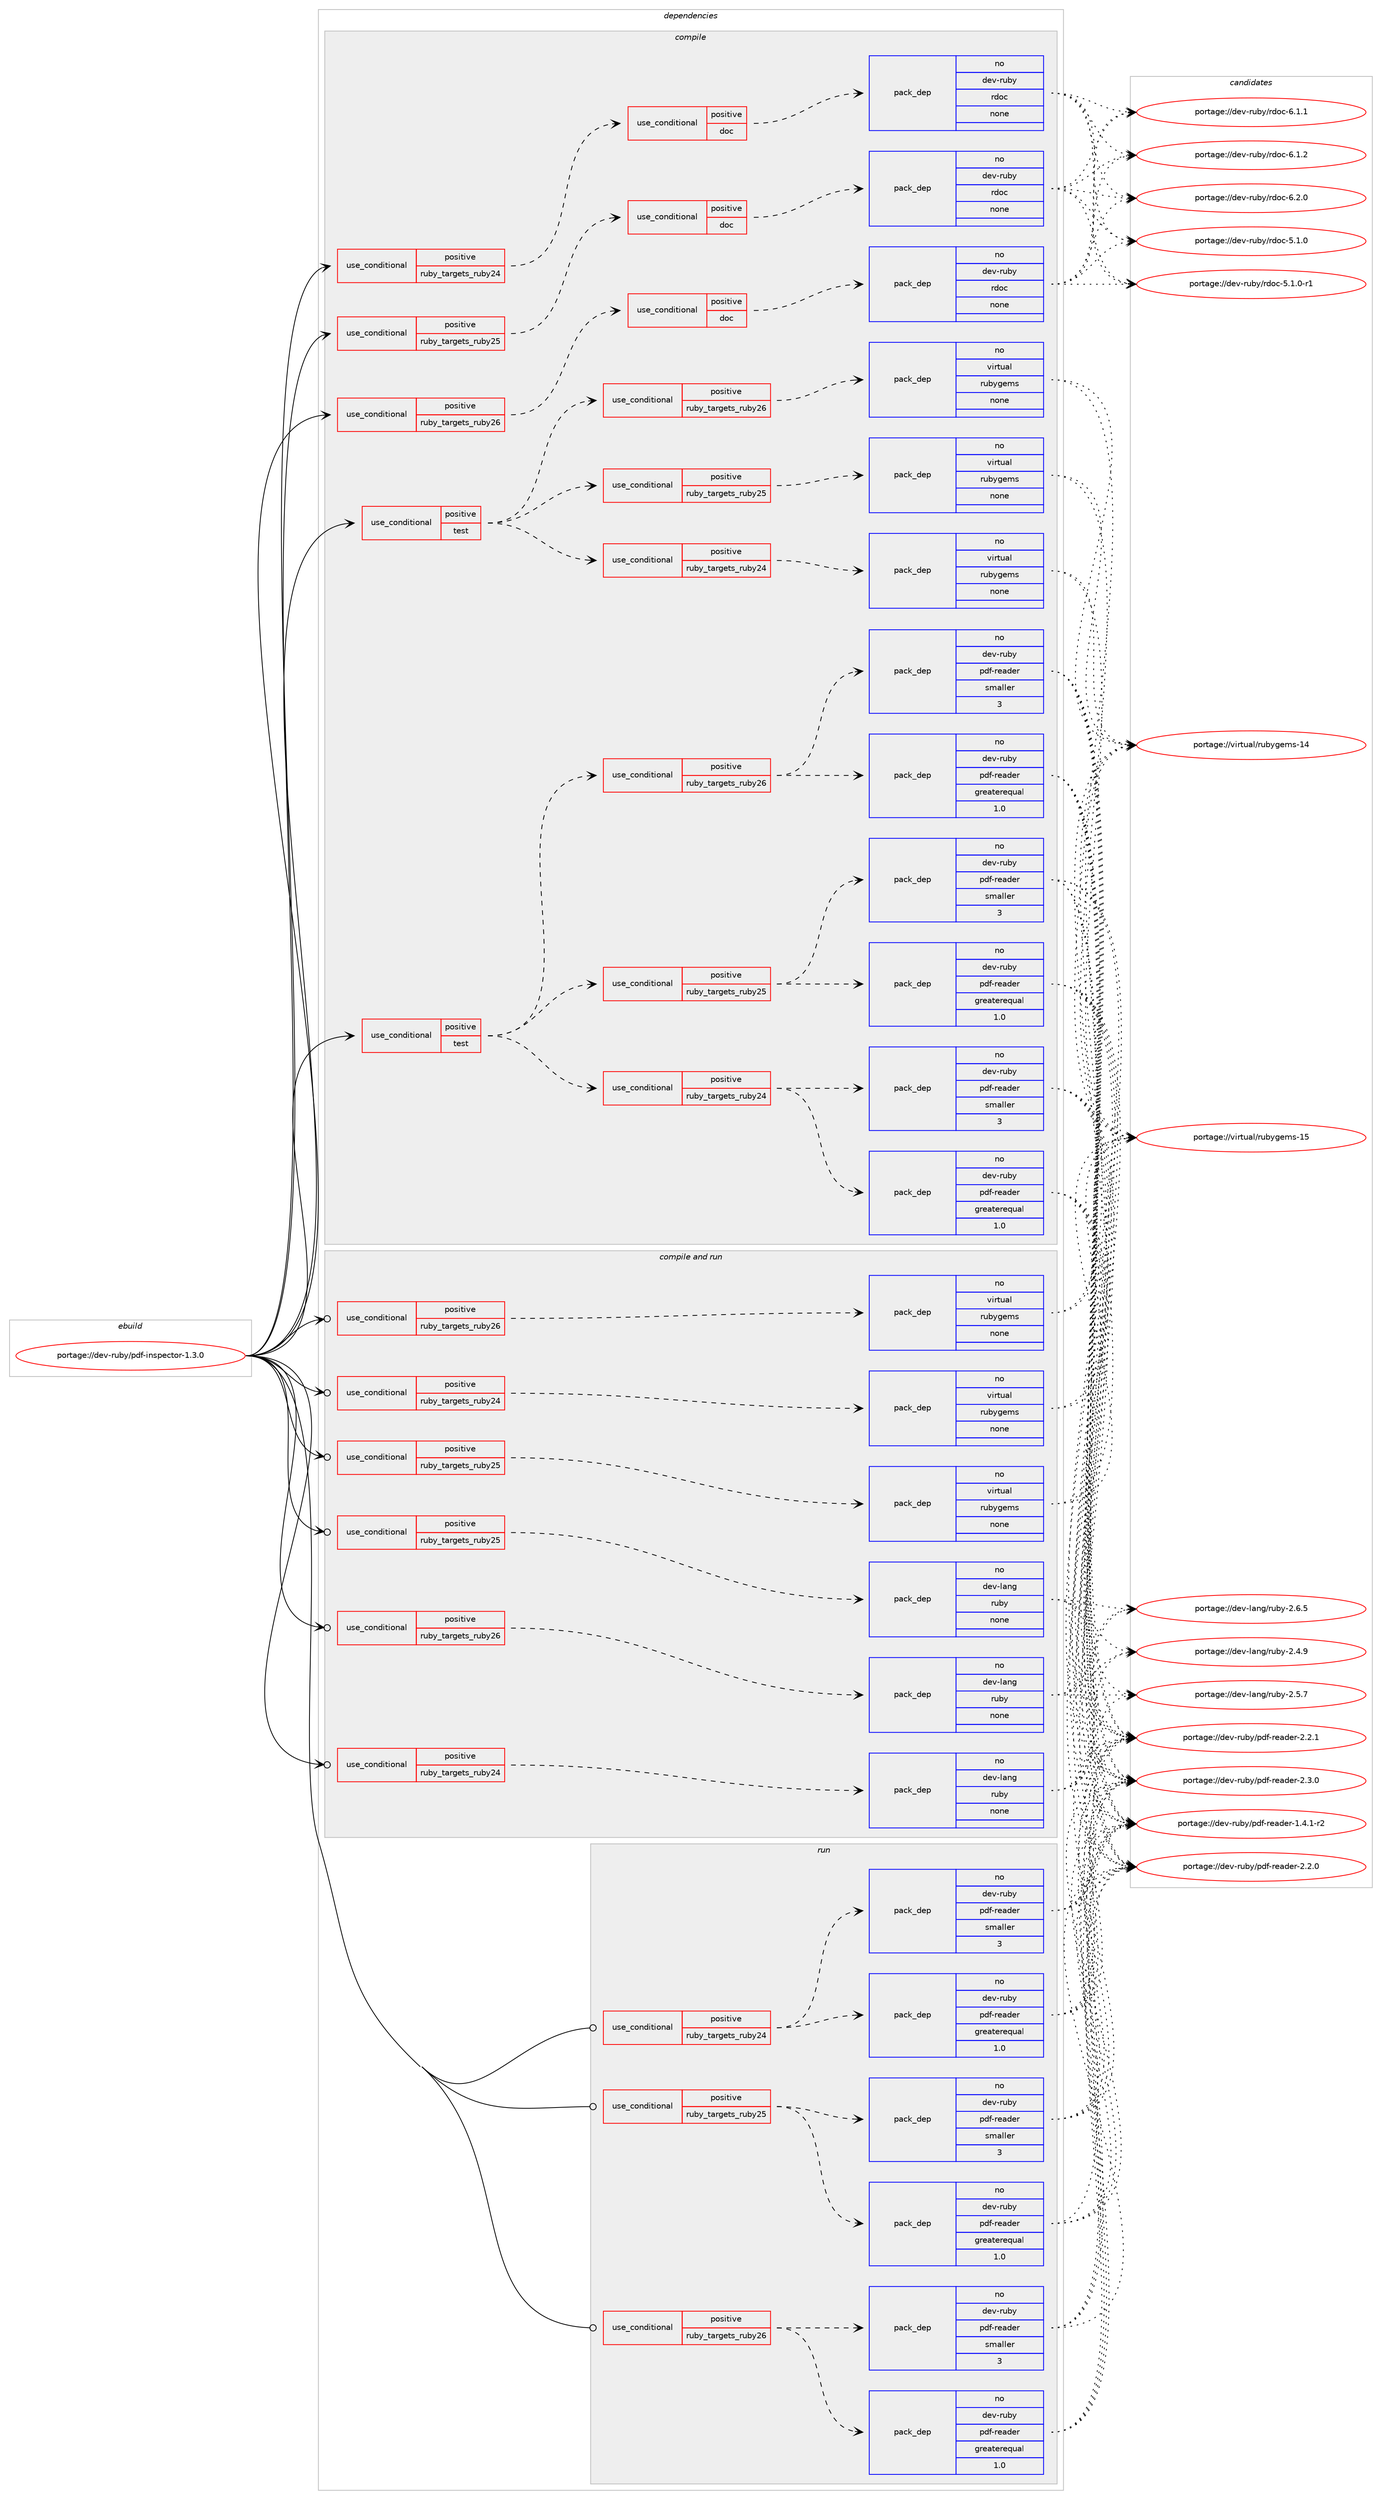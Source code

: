 digraph prolog {

# *************
# Graph options
# *************

newrank=true;
concentrate=true;
compound=true;
graph [rankdir=LR,fontname=Helvetica,fontsize=10,ranksep=1.5];#, ranksep=2.5, nodesep=0.2];
edge  [arrowhead=vee];
node  [fontname=Helvetica,fontsize=10];

# **********
# The ebuild
# **********

subgraph cluster_leftcol {
color=gray;
rank=same;
label=<<i>ebuild</i>>;
id [label="portage://dev-ruby/pdf-inspector-1.3.0", color=red, width=4, href="../dev-ruby/pdf-inspector-1.3.0.svg"];
}

# ****************
# The dependencies
# ****************

subgraph cluster_midcol {
color=gray;
label=<<i>dependencies</i>>;
subgraph cluster_compile {
fillcolor="#eeeeee";
style=filled;
label=<<i>compile</i>>;
subgraph cond58863 {
dependency233764 [label=<<TABLE BORDER="0" CELLBORDER="1" CELLSPACING="0" CELLPADDING="4"><TR><TD ROWSPAN="3" CELLPADDING="10">use_conditional</TD></TR><TR><TD>positive</TD></TR><TR><TD>ruby_targets_ruby24</TD></TR></TABLE>>, shape=none, color=red];
subgraph cond58864 {
dependency233765 [label=<<TABLE BORDER="0" CELLBORDER="1" CELLSPACING="0" CELLPADDING="4"><TR><TD ROWSPAN="3" CELLPADDING="10">use_conditional</TD></TR><TR><TD>positive</TD></TR><TR><TD>doc</TD></TR></TABLE>>, shape=none, color=red];
subgraph pack171356 {
dependency233766 [label=<<TABLE BORDER="0" CELLBORDER="1" CELLSPACING="0" CELLPADDING="4" WIDTH="220"><TR><TD ROWSPAN="6" CELLPADDING="30">pack_dep</TD></TR><TR><TD WIDTH="110">no</TD></TR><TR><TD>dev-ruby</TD></TR><TR><TD>rdoc</TD></TR><TR><TD>none</TD></TR><TR><TD></TD></TR></TABLE>>, shape=none, color=blue];
}
dependency233765:e -> dependency233766:w [weight=20,style="dashed",arrowhead="vee"];
}
dependency233764:e -> dependency233765:w [weight=20,style="dashed",arrowhead="vee"];
}
id:e -> dependency233764:w [weight=20,style="solid",arrowhead="vee"];
subgraph cond58865 {
dependency233767 [label=<<TABLE BORDER="0" CELLBORDER="1" CELLSPACING="0" CELLPADDING="4"><TR><TD ROWSPAN="3" CELLPADDING="10">use_conditional</TD></TR><TR><TD>positive</TD></TR><TR><TD>ruby_targets_ruby25</TD></TR></TABLE>>, shape=none, color=red];
subgraph cond58866 {
dependency233768 [label=<<TABLE BORDER="0" CELLBORDER="1" CELLSPACING="0" CELLPADDING="4"><TR><TD ROWSPAN="3" CELLPADDING="10">use_conditional</TD></TR><TR><TD>positive</TD></TR><TR><TD>doc</TD></TR></TABLE>>, shape=none, color=red];
subgraph pack171357 {
dependency233769 [label=<<TABLE BORDER="0" CELLBORDER="1" CELLSPACING="0" CELLPADDING="4" WIDTH="220"><TR><TD ROWSPAN="6" CELLPADDING="30">pack_dep</TD></TR><TR><TD WIDTH="110">no</TD></TR><TR><TD>dev-ruby</TD></TR><TR><TD>rdoc</TD></TR><TR><TD>none</TD></TR><TR><TD></TD></TR></TABLE>>, shape=none, color=blue];
}
dependency233768:e -> dependency233769:w [weight=20,style="dashed",arrowhead="vee"];
}
dependency233767:e -> dependency233768:w [weight=20,style="dashed",arrowhead="vee"];
}
id:e -> dependency233767:w [weight=20,style="solid",arrowhead="vee"];
subgraph cond58867 {
dependency233770 [label=<<TABLE BORDER="0" CELLBORDER="1" CELLSPACING="0" CELLPADDING="4"><TR><TD ROWSPAN="3" CELLPADDING="10">use_conditional</TD></TR><TR><TD>positive</TD></TR><TR><TD>ruby_targets_ruby26</TD></TR></TABLE>>, shape=none, color=red];
subgraph cond58868 {
dependency233771 [label=<<TABLE BORDER="0" CELLBORDER="1" CELLSPACING="0" CELLPADDING="4"><TR><TD ROWSPAN="3" CELLPADDING="10">use_conditional</TD></TR><TR><TD>positive</TD></TR><TR><TD>doc</TD></TR></TABLE>>, shape=none, color=red];
subgraph pack171358 {
dependency233772 [label=<<TABLE BORDER="0" CELLBORDER="1" CELLSPACING="0" CELLPADDING="4" WIDTH="220"><TR><TD ROWSPAN="6" CELLPADDING="30">pack_dep</TD></TR><TR><TD WIDTH="110">no</TD></TR><TR><TD>dev-ruby</TD></TR><TR><TD>rdoc</TD></TR><TR><TD>none</TD></TR><TR><TD></TD></TR></TABLE>>, shape=none, color=blue];
}
dependency233771:e -> dependency233772:w [weight=20,style="dashed",arrowhead="vee"];
}
dependency233770:e -> dependency233771:w [weight=20,style="dashed",arrowhead="vee"];
}
id:e -> dependency233770:w [weight=20,style="solid",arrowhead="vee"];
subgraph cond58869 {
dependency233773 [label=<<TABLE BORDER="0" CELLBORDER="1" CELLSPACING="0" CELLPADDING="4"><TR><TD ROWSPAN="3" CELLPADDING="10">use_conditional</TD></TR><TR><TD>positive</TD></TR><TR><TD>test</TD></TR></TABLE>>, shape=none, color=red];
subgraph cond58870 {
dependency233774 [label=<<TABLE BORDER="0" CELLBORDER="1" CELLSPACING="0" CELLPADDING="4"><TR><TD ROWSPAN="3" CELLPADDING="10">use_conditional</TD></TR><TR><TD>positive</TD></TR><TR><TD>ruby_targets_ruby24</TD></TR></TABLE>>, shape=none, color=red];
subgraph pack171359 {
dependency233775 [label=<<TABLE BORDER="0" CELLBORDER="1" CELLSPACING="0" CELLPADDING="4" WIDTH="220"><TR><TD ROWSPAN="6" CELLPADDING="30">pack_dep</TD></TR><TR><TD WIDTH="110">no</TD></TR><TR><TD>dev-ruby</TD></TR><TR><TD>pdf-reader</TD></TR><TR><TD>greaterequal</TD></TR><TR><TD>1.0</TD></TR></TABLE>>, shape=none, color=blue];
}
dependency233774:e -> dependency233775:w [weight=20,style="dashed",arrowhead="vee"];
subgraph pack171360 {
dependency233776 [label=<<TABLE BORDER="0" CELLBORDER="1" CELLSPACING="0" CELLPADDING="4" WIDTH="220"><TR><TD ROWSPAN="6" CELLPADDING="30">pack_dep</TD></TR><TR><TD WIDTH="110">no</TD></TR><TR><TD>dev-ruby</TD></TR><TR><TD>pdf-reader</TD></TR><TR><TD>smaller</TD></TR><TR><TD>3</TD></TR></TABLE>>, shape=none, color=blue];
}
dependency233774:e -> dependency233776:w [weight=20,style="dashed",arrowhead="vee"];
}
dependency233773:e -> dependency233774:w [weight=20,style="dashed",arrowhead="vee"];
subgraph cond58871 {
dependency233777 [label=<<TABLE BORDER="0" CELLBORDER="1" CELLSPACING="0" CELLPADDING="4"><TR><TD ROWSPAN="3" CELLPADDING="10">use_conditional</TD></TR><TR><TD>positive</TD></TR><TR><TD>ruby_targets_ruby25</TD></TR></TABLE>>, shape=none, color=red];
subgraph pack171361 {
dependency233778 [label=<<TABLE BORDER="0" CELLBORDER="1" CELLSPACING="0" CELLPADDING="4" WIDTH="220"><TR><TD ROWSPAN="6" CELLPADDING="30">pack_dep</TD></TR><TR><TD WIDTH="110">no</TD></TR><TR><TD>dev-ruby</TD></TR><TR><TD>pdf-reader</TD></TR><TR><TD>greaterequal</TD></TR><TR><TD>1.0</TD></TR></TABLE>>, shape=none, color=blue];
}
dependency233777:e -> dependency233778:w [weight=20,style="dashed",arrowhead="vee"];
subgraph pack171362 {
dependency233779 [label=<<TABLE BORDER="0" CELLBORDER="1" CELLSPACING="0" CELLPADDING="4" WIDTH="220"><TR><TD ROWSPAN="6" CELLPADDING="30">pack_dep</TD></TR><TR><TD WIDTH="110">no</TD></TR><TR><TD>dev-ruby</TD></TR><TR><TD>pdf-reader</TD></TR><TR><TD>smaller</TD></TR><TR><TD>3</TD></TR></TABLE>>, shape=none, color=blue];
}
dependency233777:e -> dependency233779:w [weight=20,style="dashed",arrowhead="vee"];
}
dependency233773:e -> dependency233777:w [weight=20,style="dashed",arrowhead="vee"];
subgraph cond58872 {
dependency233780 [label=<<TABLE BORDER="0" CELLBORDER="1" CELLSPACING="0" CELLPADDING="4"><TR><TD ROWSPAN="3" CELLPADDING="10">use_conditional</TD></TR><TR><TD>positive</TD></TR><TR><TD>ruby_targets_ruby26</TD></TR></TABLE>>, shape=none, color=red];
subgraph pack171363 {
dependency233781 [label=<<TABLE BORDER="0" CELLBORDER="1" CELLSPACING="0" CELLPADDING="4" WIDTH="220"><TR><TD ROWSPAN="6" CELLPADDING="30">pack_dep</TD></TR><TR><TD WIDTH="110">no</TD></TR><TR><TD>dev-ruby</TD></TR><TR><TD>pdf-reader</TD></TR><TR><TD>greaterequal</TD></TR><TR><TD>1.0</TD></TR></TABLE>>, shape=none, color=blue];
}
dependency233780:e -> dependency233781:w [weight=20,style="dashed",arrowhead="vee"];
subgraph pack171364 {
dependency233782 [label=<<TABLE BORDER="0" CELLBORDER="1" CELLSPACING="0" CELLPADDING="4" WIDTH="220"><TR><TD ROWSPAN="6" CELLPADDING="30">pack_dep</TD></TR><TR><TD WIDTH="110">no</TD></TR><TR><TD>dev-ruby</TD></TR><TR><TD>pdf-reader</TD></TR><TR><TD>smaller</TD></TR><TR><TD>3</TD></TR></TABLE>>, shape=none, color=blue];
}
dependency233780:e -> dependency233782:w [weight=20,style="dashed",arrowhead="vee"];
}
dependency233773:e -> dependency233780:w [weight=20,style="dashed",arrowhead="vee"];
}
id:e -> dependency233773:w [weight=20,style="solid",arrowhead="vee"];
subgraph cond58873 {
dependency233783 [label=<<TABLE BORDER="0" CELLBORDER="1" CELLSPACING="0" CELLPADDING="4"><TR><TD ROWSPAN="3" CELLPADDING="10">use_conditional</TD></TR><TR><TD>positive</TD></TR><TR><TD>test</TD></TR></TABLE>>, shape=none, color=red];
subgraph cond58874 {
dependency233784 [label=<<TABLE BORDER="0" CELLBORDER="1" CELLSPACING="0" CELLPADDING="4"><TR><TD ROWSPAN="3" CELLPADDING="10">use_conditional</TD></TR><TR><TD>positive</TD></TR><TR><TD>ruby_targets_ruby24</TD></TR></TABLE>>, shape=none, color=red];
subgraph pack171365 {
dependency233785 [label=<<TABLE BORDER="0" CELLBORDER="1" CELLSPACING="0" CELLPADDING="4" WIDTH="220"><TR><TD ROWSPAN="6" CELLPADDING="30">pack_dep</TD></TR><TR><TD WIDTH="110">no</TD></TR><TR><TD>virtual</TD></TR><TR><TD>rubygems</TD></TR><TR><TD>none</TD></TR><TR><TD></TD></TR></TABLE>>, shape=none, color=blue];
}
dependency233784:e -> dependency233785:w [weight=20,style="dashed",arrowhead="vee"];
}
dependency233783:e -> dependency233784:w [weight=20,style="dashed",arrowhead="vee"];
subgraph cond58875 {
dependency233786 [label=<<TABLE BORDER="0" CELLBORDER="1" CELLSPACING="0" CELLPADDING="4"><TR><TD ROWSPAN="3" CELLPADDING="10">use_conditional</TD></TR><TR><TD>positive</TD></TR><TR><TD>ruby_targets_ruby25</TD></TR></TABLE>>, shape=none, color=red];
subgraph pack171366 {
dependency233787 [label=<<TABLE BORDER="0" CELLBORDER="1" CELLSPACING="0" CELLPADDING="4" WIDTH="220"><TR><TD ROWSPAN="6" CELLPADDING="30">pack_dep</TD></TR><TR><TD WIDTH="110">no</TD></TR><TR><TD>virtual</TD></TR><TR><TD>rubygems</TD></TR><TR><TD>none</TD></TR><TR><TD></TD></TR></TABLE>>, shape=none, color=blue];
}
dependency233786:e -> dependency233787:w [weight=20,style="dashed",arrowhead="vee"];
}
dependency233783:e -> dependency233786:w [weight=20,style="dashed",arrowhead="vee"];
subgraph cond58876 {
dependency233788 [label=<<TABLE BORDER="0" CELLBORDER="1" CELLSPACING="0" CELLPADDING="4"><TR><TD ROWSPAN="3" CELLPADDING="10">use_conditional</TD></TR><TR><TD>positive</TD></TR><TR><TD>ruby_targets_ruby26</TD></TR></TABLE>>, shape=none, color=red];
subgraph pack171367 {
dependency233789 [label=<<TABLE BORDER="0" CELLBORDER="1" CELLSPACING="0" CELLPADDING="4" WIDTH="220"><TR><TD ROWSPAN="6" CELLPADDING="30">pack_dep</TD></TR><TR><TD WIDTH="110">no</TD></TR><TR><TD>virtual</TD></TR><TR><TD>rubygems</TD></TR><TR><TD>none</TD></TR><TR><TD></TD></TR></TABLE>>, shape=none, color=blue];
}
dependency233788:e -> dependency233789:w [weight=20,style="dashed",arrowhead="vee"];
}
dependency233783:e -> dependency233788:w [weight=20,style="dashed",arrowhead="vee"];
}
id:e -> dependency233783:w [weight=20,style="solid",arrowhead="vee"];
}
subgraph cluster_compileandrun {
fillcolor="#eeeeee";
style=filled;
label=<<i>compile and run</i>>;
subgraph cond58877 {
dependency233790 [label=<<TABLE BORDER="0" CELLBORDER="1" CELLSPACING="0" CELLPADDING="4"><TR><TD ROWSPAN="3" CELLPADDING="10">use_conditional</TD></TR><TR><TD>positive</TD></TR><TR><TD>ruby_targets_ruby24</TD></TR></TABLE>>, shape=none, color=red];
subgraph pack171368 {
dependency233791 [label=<<TABLE BORDER="0" CELLBORDER="1" CELLSPACING="0" CELLPADDING="4" WIDTH="220"><TR><TD ROWSPAN="6" CELLPADDING="30">pack_dep</TD></TR><TR><TD WIDTH="110">no</TD></TR><TR><TD>dev-lang</TD></TR><TR><TD>ruby</TD></TR><TR><TD>none</TD></TR><TR><TD></TD></TR></TABLE>>, shape=none, color=blue];
}
dependency233790:e -> dependency233791:w [weight=20,style="dashed",arrowhead="vee"];
}
id:e -> dependency233790:w [weight=20,style="solid",arrowhead="odotvee"];
subgraph cond58878 {
dependency233792 [label=<<TABLE BORDER="0" CELLBORDER="1" CELLSPACING="0" CELLPADDING="4"><TR><TD ROWSPAN="3" CELLPADDING="10">use_conditional</TD></TR><TR><TD>positive</TD></TR><TR><TD>ruby_targets_ruby24</TD></TR></TABLE>>, shape=none, color=red];
subgraph pack171369 {
dependency233793 [label=<<TABLE BORDER="0" CELLBORDER="1" CELLSPACING="0" CELLPADDING="4" WIDTH="220"><TR><TD ROWSPAN="6" CELLPADDING="30">pack_dep</TD></TR><TR><TD WIDTH="110">no</TD></TR><TR><TD>virtual</TD></TR><TR><TD>rubygems</TD></TR><TR><TD>none</TD></TR><TR><TD></TD></TR></TABLE>>, shape=none, color=blue];
}
dependency233792:e -> dependency233793:w [weight=20,style="dashed",arrowhead="vee"];
}
id:e -> dependency233792:w [weight=20,style="solid",arrowhead="odotvee"];
subgraph cond58879 {
dependency233794 [label=<<TABLE BORDER="0" CELLBORDER="1" CELLSPACING="0" CELLPADDING="4"><TR><TD ROWSPAN="3" CELLPADDING="10">use_conditional</TD></TR><TR><TD>positive</TD></TR><TR><TD>ruby_targets_ruby25</TD></TR></TABLE>>, shape=none, color=red];
subgraph pack171370 {
dependency233795 [label=<<TABLE BORDER="0" CELLBORDER="1" CELLSPACING="0" CELLPADDING="4" WIDTH="220"><TR><TD ROWSPAN="6" CELLPADDING="30">pack_dep</TD></TR><TR><TD WIDTH="110">no</TD></TR><TR><TD>dev-lang</TD></TR><TR><TD>ruby</TD></TR><TR><TD>none</TD></TR><TR><TD></TD></TR></TABLE>>, shape=none, color=blue];
}
dependency233794:e -> dependency233795:w [weight=20,style="dashed",arrowhead="vee"];
}
id:e -> dependency233794:w [weight=20,style="solid",arrowhead="odotvee"];
subgraph cond58880 {
dependency233796 [label=<<TABLE BORDER="0" CELLBORDER="1" CELLSPACING="0" CELLPADDING="4"><TR><TD ROWSPAN="3" CELLPADDING="10">use_conditional</TD></TR><TR><TD>positive</TD></TR><TR><TD>ruby_targets_ruby25</TD></TR></TABLE>>, shape=none, color=red];
subgraph pack171371 {
dependency233797 [label=<<TABLE BORDER="0" CELLBORDER="1" CELLSPACING="0" CELLPADDING="4" WIDTH="220"><TR><TD ROWSPAN="6" CELLPADDING="30">pack_dep</TD></TR><TR><TD WIDTH="110">no</TD></TR><TR><TD>virtual</TD></TR><TR><TD>rubygems</TD></TR><TR><TD>none</TD></TR><TR><TD></TD></TR></TABLE>>, shape=none, color=blue];
}
dependency233796:e -> dependency233797:w [weight=20,style="dashed",arrowhead="vee"];
}
id:e -> dependency233796:w [weight=20,style="solid",arrowhead="odotvee"];
subgraph cond58881 {
dependency233798 [label=<<TABLE BORDER="0" CELLBORDER="1" CELLSPACING="0" CELLPADDING="4"><TR><TD ROWSPAN="3" CELLPADDING="10">use_conditional</TD></TR><TR><TD>positive</TD></TR><TR><TD>ruby_targets_ruby26</TD></TR></TABLE>>, shape=none, color=red];
subgraph pack171372 {
dependency233799 [label=<<TABLE BORDER="0" CELLBORDER="1" CELLSPACING="0" CELLPADDING="4" WIDTH="220"><TR><TD ROWSPAN="6" CELLPADDING="30">pack_dep</TD></TR><TR><TD WIDTH="110">no</TD></TR><TR><TD>dev-lang</TD></TR><TR><TD>ruby</TD></TR><TR><TD>none</TD></TR><TR><TD></TD></TR></TABLE>>, shape=none, color=blue];
}
dependency233798:e -> dependency233799:w [weight=20,style="dashed",arrowhead="vee"];
}
id:e -> dependency233798:w [weight=20,style="solid",arrowhead="odotvee"];
subgraph cond58882 {
dependency233800 [label=<<TABLE BORDER="0" CELLBORDER="1" CELLSPACING="0" CELLPADDING="4"><TR><TD ROWSPAN="3" CELLPADDING="10">use_conditional</TD></TR><TR><TD>positive</TD></TR><TR><TD>ruby_targets_ruby26</TD></TR></TABLE>>, shape=none, color=red];
subgraph pack171373 {
dependency233801 [label=<<TABLE BORDER="0" CELLBORDER="1" CELLSPACING="0" CELLPADDING="4" WIDTH="220"><TR><TD ROWSPAN="6" CELLPADDING="30">pack_dep</TD></TR><TR><TD WIDTH="110">no</TD></TR><TR><TD>virtual</TD></TR><TR><TD>rubygems</TD></TR><TR><TD>none</TD></TR><TR><TD></TD></TR></TABLE>>, shape=none, color=blue];
}
dependency233800:e -> dependency233801:w [weight=20,style="dashed",arrowhead="vee"];
}
id:e -> dependency233800:w [weight=20,style="solid",arrowhead="odotvee"];
}
subgraph cluster_run {
fillcolor="#eeeeee";
style=filled;
label=<<i>run</i>>;
subgraph cond58883 {
dependency233802 [label=<<TABLE BORDER="0" CELLBORDER="1" CELLSPACING="0" CELLPADDING="4"><TR><TD ROWSPAN="3" CELLPADDING="10">use_conditional</TD></TR><TR><TD>positive</TD></TR><TR><TD>ruby_targets_ruby24</TD></TR></TABLE>>, shape=none, color=red];
subgraph pack171374 {
dependency233803 [label=<<TABLE BORDER="0" CELLBORDER="1" CELLSPACING="0" CELLPADDING="4" WIDTH="220"><TR><TD ROWSPAN="6" CELLPADDING="30">pack_dep</TD></TR><TR><TD WIDTH="110">no</TD></TR><TR><TD>dev-ruby</TD></TR><TR><TD>pdf-reader</TD></TR><TR><TD>greaterequal</TD></TR><TR><TD>1.0</TD></TR></TABLE>>, shape=none, color=blue];
}
dependency233802:e -> dependency233803:w [weight=20,style="dashed",arrowhead="vee"];
subgraph pack171375 {
dependency233804 [label=<<TABLE BORDER="0" CELLBORDER="1" CELLSPACING="0" CELLPADDING="4" WIDTH="220"><TR><TD ROWSPAN="6" CELLPADDING="30">pack_dep</TD></TR><TR><TD WIDTH="110">no</TD></TR><TR><TD>dev-ruby</TD></TR><TR><TD>pdf-reader</TD></TR><TR><TD>smaller</TD></TR><TR><TD>3</TD></TR></TABLE>>, shape=none, color=blue];
}
dependency233802:e -> dependency233804:w [weight=20,style="dashed",arrowhead="vee"];
}
id:e -> dependency233802:w [weight=20,style="solid",arrowhead="odot"];
subgraph cond58884 {
dependency233805 [label=<<TABLE BORDER="0" CELLBORDER="1" CELLSPACING="0" CELLPADDING="4"><TR><TD ROWSPAN="3" CELLPADDING="10">use_conditional</TD></TR><TR><TD>positive</TD></TR><TR><TD>ruby_targets_ruby25</TD></TR></TABLE>>, shape=none, color=red];
subgraph pack171376 {
dependency233806 [label=<<TABLE BORDER="0" CELLBORDER="1" CELLSPACING="0" CELLPADDING="4" WIDTH="220"><TR><TD ROWSPAN="6" CELLPADDING="30">pack_dep</TD></TR><TR><TD WIDTH="110">no</TD></TR><TR><TD>dev-ruby</TD></TR><TR><TD>pdf-reader</TD></TR><TR><TD>greaterequal</TD></TR><TR><TD>1.0</TD></TR></TABLE>>, shape=none, color=blue];
}
dependency233805:e -> dependency233806:w [weight=20,style="dashed",arrowhead="vee"];
subgraph pack171377 {
dependency233807 [label=<<TABLE BORDER="0" CELLBORDER="1" CELLSPACING="0" CELLPADDING="4" WIDTH="220"><TR><TD ROWSPAN="6" CELLPADDING="30">pack_dep</TD></TR><TR><TD WIDTH="110">no</TD></TR><TR><TD>dev-ruby</TD></TR><TR><TD>pdf-reader</TD></TR><TR><TD>smaller</TD></TR><TR><TD>3</TD></TR></TABLE>>, shape=none, color=blue];
}
dependency233805:e -> dependency233807:w [weight=20,style="dashed",arrowhead="vee"];
}
id:e -> dependency233805:w [weight=20,style="solid",arrowhead="odot"];
subgraph cond58885 {
dependency233808 [label=<<TABLE BORDER="0" CELLBORDER="1" CELLSPACING="0" CELLPADDING="4"><TR><TD ROWSPAN="3" CELLPADDING="10">use_conditional</TD></TR><TR><TD>positive</TD></TR><TR><TD>ruby_targets_ruby26</TD></TR></TABLE>>, shape=none, color=red];
subgraph pack171378 {
dependency233809 [label=<<TABLE BORDER="0" CELLBORDER="1" CELLSPACING="0" CELLPADDING="4" WIDTH="220"><TR><TD ROWSPAN="6" CELLPADDING="30">pack_dep</TD></TR><TR><TD WIDTH="110">no</TD></TR><TR><TD>dev-ruby</TD></TR><TR><TD>pdf-reader</TD></TR><TR><TD>greaterequal</TD></TR><TR><TD>1.0</TD></TR></TABLE>>, shape=none, color=blue];
}
dependency233808:e -> dependency233809:w [weight=20,style="dashed",arrowhead="vee"];
subgraph pack171379 {
dependency233810 [label=<<TABLE BORDER="0" CELLBORDER="1" CELLSPACING="0" CELLPADDING="4" WIDTH="220"><TR><TD ROWSPAN="6" CELLPADDING="30">pack_dep</TD></TR><TR><TD WIDTH="110">no</TD></TR><TR><TD>dev-ruby</TD></TR><TR><TD>pdf-reader</TD></TR><TR><TD>smaller</TD></TR><TR><TD>3</TD></TR></TABLE>>, shape=none, color=blue];
}
dependency233808:e -> dependency233810:w [weight=20,style="dashed",arrowhead="vee"];
}
id:e -> dependency233808:w [weight=20,style="solid",arrowhead="odot"];
}
}

# **************
# The candidates
# **************

subgraph cluster_choices {
rank=same;
color=gray;
label=<<i>candidates</i>>;

subgraph choice171356 {
color=black;
nodesep=1;
choiceportage10010111845114117981214711410011199455346494648 [label="portage://dev-ruby/rdoc-5.1.0", color=red, width=4,href="../dev-ruby/rdoc-5.1.0.svg"];
choiceportage100101118451141179812147114100111994553464946484511449 [label="portage://dev-ruby/rdoc-5.1.0-r1", color=red, width=4,href="../dev-ruby/rdoc-5.1.0-r1.svg"];
choiceportage10010111845114117981214711410011199455446494649 [label="portage://dev-ruby/rdoc-6.1.1", color=red, width=4,href="../dev-ruby/rdoc-6.1.1.svg"];
choiceportage10010111845114117981214711410011199455446494650 [label="portage://dev-ruby/rdoc-6.1.2", color=red, width=4,href="../dev-ruby/rdoc-6.1.2.svg"];
choiceportage10010111845114117981214711410011199455446504648 [label="portage://dev-ruby/rdoc-6.2.0", color=red, width=4,href="../dev-ruby/rdoc-6.2.0.svg"];
dependency233766:e -> choiceportage10010111845114117981214711410011199455346494648:w [style=dotted,weight="100"];
dependency233766:e -> choiceportage100101118451141179812147114100111994553464946484511449:w [style=dotted,weight="100"];
dependency233766:e -> choiceportage10010111845114117981214711410011199455446494649:w [style=dotted,weight="100"];
dependency233766:e -> choiceportage10010111845114117981214711410011199455446494650:w [style=dotted,weight="100"];
dependency233766:e -> choiceportage10010111845114117981214711410011199455446504648:w [style=dotted,weight="100"];
}
subgraph choice171357 {
color=black;
nodesep=1;
choiceportage10010111845114117981214711410011199455346494648 [label="portage://dev-ruby/rdoc-5.1.0", color=red, width=4,href="../dev-ruby/rdoc-5.1.0.svg"];
choiceportage100101118451141179812147114100111994553464946484511449 [label="portage://dev-ruby/rdoc-5.1.0-r1", color=red, width=4,href="../dev-ruby/rdoc-5.1.0-r1.svg"];
choiceportage10010111845114117981214711410011199455446494649 [label="portage://dev-ruby/rdoc-6.1.1", color=red, width=4,href="../dev-ruby/rdoc-6.1.1.svg"];
choiceportage10010111845114117981214711410011199455446494650 [label="portage://dev-ruby/rdoc-6.1.2", color=red, width=4,href="../dev-ruby/rdoc-6.1.2.svg"];
choiceportage10010111845114117981214711410011199455446504648 [label="portage://dev-ruby/rdoc-6.2.0", color=red, width=4,href="../dev-ruby/rdoc-6.2.0.svg"];
dependency233769:e -> choiceportage10010111845114117981214711410011199455346494648:w [style=dotted,weight="100"];
dependency233769:e -> choiceportage100101118451141179812147114100111994553464946484511449:w [style=dotted,weight="100"];
dependency233769:e -> choiceportage10010111845114117981214711410011199455446494649:w [style=dotted,weight="100"];
dependency233769:e -> choiceportage10010111845114117981214711410011199455446494650:w [style=dotted,weight="100"];
dependency233769:e -> choiceportage10010111845114117981214711410011199455446504648:w [style=dotted,weight="100"];
}
subgraph choice171358 {
color=black;
nodesep=1;
choiceportage10010111845114117981214711410011199455346494648 [label="portage://dev-ruby/rdoc-5.1.0", color=red, width=4,href="../dev-ruby/rdoc-5.1.0.svg"];
choiceportage100101118451141179812147114100111994553464946484511449 [label="portage://dev-ruby/rdoc-5.1.0-r1", color=red, width=4,href="../dev-ruby/rdoc-5.1.0-r1.svg"];
choiceportage10010111845114117981214711410011199455446494649 [label="portage://dev-ruby/rdoc-6.1.1", color=red, width=4,href="../dev-ruby/rdoc-6.1.1.svg"];
choiceportage10010111845114117981214711410011199455446494650 [label="portage://dev-ruby/rdoc-6.1.2", color=red, width=4,href="../dev-ruby/rdoc-6.1.2.svg"];
choiceportage10010111845114117981214711410011199455446504648 [label="portage://dev-ruby/rdoc-6.2.0", color=red, width=4,href="../dev-ruby/rdoc-6.2.0.svg"];
dependency233772:e -> choiceportage10010111845114117981214711410011199455346494648:w [style=dotted,weight="100"];
dependency233772:e -> choiceportage100101118451141179812147114100111994553464946484511449:w [style=dotted,weight="100"];
dependency233772:e -> choiceportage10010111845114117981214711410011199455446494649:w [style=dotted,weight="100"];
dependency233772:e -> choiceportage10010111845114117981214711410011199455446494650:w [style=dotted,weight="100"];
dependency233772:e -> choiceportage10010111845114117981214711410011199455446504648:w [style=dotted,weight="100"];
}
subgraph choice171359 {
color=black;
nodesep=1;
choiceportage10010111845114117981214711210010245114101971001011144549465246494511450 [label="portage://dev-ruby/pdf-reader-1.4.1-r2", color=red, width=4,href="../dev-ruby/pdf-reader-1.4.1-r2.svg"];
choiceportage1001011184511411798121471121001024511410197100101114455046504648 [label="portage://dev-ruby/pdf-reader-2.2.0", color=red, width=4,href="../dev-ruby/pdf-reader-2.2.0.svg"];
choiceportage1001011184511411798121471121001024511410197100101114455046504649 [label="portage://dev-ruby/pdf-reader-2.2.1", color=red, width=4,href="../dev-ruby/pdf-reader-2.2.1.svg"];
choiceportage1001011184511411798121471121001024511410197100101114455046514648 [label="portage://dev-ruby/pdf-reader-2.3.0", color=red, width=4,href="../dev-ruby/pdf-reader-2.3.0.svg"];
dependency233775:e -> choiceportage10010111845114117981214711210010245114101971001011144549465246494511450:w [style=dotted,weight="100"];
dependency233775:e -> choiceportage1001011184511411798121471121001024511410197100101114455046504648:w [style=dotted,weight="100"];
dependency233775:e -> choiceportage1001011184511411798121471121001024511410197100101114455046504649:w [style=dotted,weight="100"];
dependency233775:e -> choiceportage1001011184511411798121471121001024511410197100101114455046514648:w [style=dotted,weight="100"];
}
subgraph choice171360 {
color=black;
nodesep=1;
choiceportage10010111845114117981214711210010245114101971001011144549465246494511450 [label="portage://dev-ruby/pdf-reader-1.4.1-r2", color=red, width=4,href="../dev-ruby/pdf-reader-1.4.1-r2.svg"];
choiceportage1001011184511411798121471121001024511410197100101114455046504648 [label="portage://dev-ruby/pdf-reader-2.2.0", color=red, width=4,href="../dev-ruby/pdf-reader-2.2.0.svg"];
choiceportage1001011184511411798121471121001024511410197100101114455046504649 [label="portage://dev-ruby/pdf-reader-2.2.1", color=red, width=4,href="../dev-ruby/pdf-reader-2.2.1.svg"];
choiceportage1001011184511411798121471121001024511410197100101114455046514648 [label="portage://dev-ruby/pdf-reader-2.3.0", color=red, width=4,href="../dev-ruby/pdf-reader-2.3.0.svg"];
dependency233776:e -> choiceportage10010111845114117981214711210010245114101971001011144549465246494511450:w [style=dotted,weight="100"];
dependency233776:e -> choiceportage1001011184511411798121471121001024511410197100101114455046504648:w [style=dotted,weight="100"];
dependency233776:e -> choiceportage1001011184511411798121471121001024511410197100101114455046504649:w [style=dotted,weight="100"];
dependency233776:e -> choiceportage1001011184511411798121471121001024511410197100101114455046514648:w [style=dotted,weight="100"];
}
subgraph choice171361 {
color=black;
nodesep=1;
choiceportage10010111845114117981214711210010245114101971001011144549465246494511450 [label="portage://dev-ruby/pdf-reader-1.4.1-r2", color=red, width=4,href="../dev-ruby/pdf-reader-1.4.1-r2.svg"];
choiceportage1001011184511411798121471121001024511410197100101114455046504648 [label="portage://dev-ruby/pdf-reader-2.2.0", color=red, width=4,href="../dev-ruby/pdf-reader-2.2.0.svg"];
choiceportage1001011184511411798121471121001024511410197100101114455046504649 [label="portage://dev-ruby/pdf-reader-2.2.1", color=red, width=4,href="../dev-ruby/pdf-reader-2.2.1.svg"];
choiceportage1001011184511411798121471121001024511410197100101114455046514648 [label="portage://dev-ruby/pdf-reader-2.3.0", color=red, width=4,href="../dev-ruby/pdf-reader-2.3.0.svg"];
dependency233778:e -> choiceportage10010111845114117981214711210010245114101971001011144549465246494511450:w [style=dotted,weight="100"];
dependency233778:e -> choiceportage1001011184511411798121471121001024511410197100101114455046504648:w [style=dotted,weight="100"];
dependency233778:e -> choiceportage1001011184511411798121471121001024511410197100101114455046504649:w [style=dotted,weight="100"];
dependency233778:e -> choiceportage1001011184511411798121471121001024511410197100101114455046514648:w [style=dotted,weight="100"];
}
subgraph choice171362 {
color=black;
nodesep=1;
choiceportage10010111845114117981214711210010245114101971001011144549465246494511450 [label="portage://dev-ruby/pdf-reader-1.4.1-r2", color=red, width=4,href="../dev-ruby/pdf-reader-1.4.1-r2.svg"];
choiceportage1001011184511411798121471121001024511410197100101114455046504648 [label="portage://dev-ruby/pdf-reader-2.2.0", color=red, width=4,href="../dev-ruby/pdf-reader-2.2.0.svg"];
choiceportage1001011184511411798121471121001024511410197100101114455046504649 [label="portage://dev-ruby/pdf-reader-2.2.1", color=red, width=4,href="../dev-ruby/pdf-reader-2.2.1.svg"];
choiceportage1001011184511411798121471121001024511410197100101114455046514648 [label="portage://dev-ruby/pdf-reader-2.3.0", color=red, width=4,href="../dev-ruby/pdf-reader-2.3.0.svg"];
dependency233779:e -> choiceportage10010111845114117981214711210010245114101971001011144549465246494511450:w [style=dotted,weight="100"];
dependency233779:e -> choiceportage1001011184511411798121471121001024511410197100101114455046504648:w [style=dotted,weight="100"];
dependency233779:e -> choiceportage1001011184511411798121471121001024511410197100101114455046504649:w [style=dotted,weight="100"];
dependency233779:e -> choiceportage1001011184511411798121471121001024511410197100101114455046514648:w [style=dotted,weight="100"];
}
subgraph choice171363 {
color=black;
nodesep=1;
choiceportage10010111845114117981214711210010245114101971001011144549465246494511450 [label="portage://dev-ruby/pdf-reader-1.4.1-r2", color=red, width=4,href="../dev-ruby/pdf-reader-1.4.1-r2.svg"];
choiceportage1001011184511411798121471121001024511410197100101114455046504648 [label="portage://dev-ruby/pdf-reader-2.2.0", color=red, width=4,href="../dev-ruby/pdf-reader-2.2.0.svg"];
choiceportage1001011184511411798121471121001024511410197100101114455046504649 [label="portage://dev-ruby/pdf-reader-2.2.1", color=red, width=4,href="../dev-ruby/pdf-reader-2.2.1.svg"];
choiceportage1001011184511411798121471121001024511410197100101114455046514648 [label="portage://dev-ruby/pdf-reader-2.3.0", color=red, width=4,href="../dev-ruby/pdf-reader-2.3.0.svg"];
dependency233781:e -> choiceportage10010111845114117981214711210010245114101971001011144549465246494511450:w [style=dotted,weight="100"];
dependency233781:e -> choiceportage1001011184511411798121471121001024511410197100101114455046504648:w [style=dotted,weight="100"];
dependency233781:e -> choiceportage1001011184511411798121471121001024511410197100101114455046504649:w [style=dotted,weight="100"];
dependency233781:e -> choiceportage1001011184511411798121471121001024511410197100101114455046514648:w [style=dotted,weight="100"];
}
subgraph choice171364 {
color=black;
nodesep=1;
choiceportage10010111845114117981214711210010245114101971001011144549465246494511450 [label="portage://dev-ruby/pdf-reader-1.4.1-r2", color=red, width=4,href="../dev-ruby/pdf-reader-1.4.1-r2.svg"];
choiceportage1001011184511411798121471121001024511410197100101114455046504648 [label="portage://dev-ruby/pdf-reader-2.2.0", color=red, width=4,href="../dev-ruby/pdf-reader-2.2.0.svg"];
choiceportage1001011184511411798121471121001024511410197100101114455046504649 [label="portage://dev-ruby/pdf-reader-2.2.1", color=red, width=4,href="../dev-ruby/pdf-reader-2.2.1.svg"];
choiceportage1001011184511411798121471121001024511410197100101114455046514648 [label="portage://dev-ruby/pdf-reader-2.3.0", color=red, width=4,href="../dev-ruby/pdf-reader-2.3.0.svg"];
dependency233782:e -> choiceportage10010111845114117981214711210010245114101971001011144549465246494511450:w [style=dotted,weight="100"];
dependency233782:e -> choiceportage1001011184511411798121471121001024511410197100101114455046504648:w [style=dotted,weight="100"];
dependency233782:e -> choiceportage1001011184511411798121471121001024511410197100101114455046504649:w [style=dotted,weight="100"];
dependency233782:e -> choiceportage1001011184511411798121471121001024511410197100101114455046514648:w [style=dotted,weight="100"];
}
subgraph choice171365 {
color=black;
nodesep=1;
choiceportage118105114116117971084711411798121103101109115454952 [label="portage://virtual/rubygems-14", color=red, width=4,href="../virtual/rubygems-14.svg"];
choiceportage118105114116117971084711411798121103101109115454953 [label="portage://virtual/rubygems-15", color=red, width=4,href="../virtual/rubygems-15.svg"];
dependency233785:e -> choiceportage118105114116117971084711411798121103101109115454952:w [style=dotted,weight="100"];
dependency233785:e -> choiceportage118105114116117971084711411798121103101109115454953:w [style=dotted,weight="100"];
}
subgraph choice171366 {
color=black;
nodesep=1;
choiceportage118105114116117971084711411798121103101109115454952 [label="portage://virtual/rubygems-14", color=red, width=4,href="../virtual/rubygems-14.svg"];
choiceportage118105114116117971084711411798121103101109115454953 [label="portage://virtual/rubygems-15", color=red, width=4,href="../virtual/rubygems-15.svg"];
dependency233787:e -> choiceportage118105114116117971084711411798121103101109115454952:w [style=dotted,weight="100"];
dependency233787:e -> choiceportage118105114116117971084711411798121103101109115454953:w [style=dotted,weight="100"];
}
subgraph choice171367 {
color=black;
nodesep=1;
choiceportage118105114116117971084711411798121103101109115454952 [label="portage://virtual/rubygems-14", color=red, width=4,href="../virtual/rubygems-14.svg"];
choiceportage118105114116117971084711411798121103101109115454953 [label="portage://virtual/rubygems-15", color=red, width=4,href="../virtual/rubygems-15.svg"];
dependency233789:e -> choiceportage118105114116117971084711411798121103101109115454952:w [style=dotted,weight="100"];
dependency233789:e -> choiceportage118105114116117971084711411798121103101109115454953:w [style=dotted,weight="100"];
}
subgraph choice171368 {
color=black;
nodesep=1;
choiceportage10010111845108971101034711411798121455046524657 [label="portage://dev-lang/ruby-2.4.9", color=red, width=4,href="../dev-lang/ruby-2.4.9.svg"];
choiceportage10010111845108971101034711411798121455046534655 [label="portage://dev-lang/ruby-2.5.7", color=red, width=4,href="../dev-lang/ruby-2.5.7.svg"];
choiceportage10010111845108971101034711411798121455046544653 [label="portage://dev-lang/ruby-2.6.5", color=red, width=4,href="../dev-lang/ruby-2.6.5.svg"];
dependency233791:e -> choiceportage10010111845108971101034711411798121455046524657:w [style=dotted,weight="100"];
dependency233791:e -> choiceportage10010111845108971101034711411798121455046534655:w [style=dotted,weight="100"];
dependency233791:e -> choiceportage10010111845108971101034711411798121455046544653:w [style=dotted,weight="100"];
}
subgraph choice171369 {
color=black;
nodesep=1;
choiceportage118105114116117971084711411798121103101109115454952 [label="portage://virtual/rubygems-14", color=red, width=4,href="../virtual/rubygems-14.svg"];
choiceportage118105114116117971084711411798121103101109115454953 [label="portage://virtual/rubygems-15", color=red, width=4,href="../virtual/rubygems-15.svg"];
dependency233793:e -> choiceportage118105114116117971084711411798121103101109115454952:w [style=dotted,weight="100"];
dependency233793:e -> choiceportage118105114116117971084711411798121103101109115454953:w [style=dotted,weight="100"];
}
subgraph choice171370 {
color=black;
nodesep=1;
choiceportage10010111845108971101034711411798121455046524657 [label="portage://dev-lang/ruby-2.4.9", color=red, width=4,href="../dev-lang/ruby-2.4.9.svg"];
choiceportage10010111845108971101034711411798121455046534655 [label="portage://dev-lang/ruby-2.5.7", color=red, width=4,href="../dev-lang/ruby-2.5.7.svg"];
choiceportage10010111845108971101034711411798121455046544653 [label="portage://dev-lang/ruby-2.6.5", color=red, width=4,href="../dev-lang/ruby-2.6.5.svg"];
dependency233795:e -> choiceportage10010111845108971101034711411798121455046524657:w [style=dotted,weight="100"];
dependency233795:e -> choiceportage10010111845108971101034711411798121455046534655:w [style=dotted,weight="100"];
dependency233795:e -> choiceportage10010111845108971101034711411798121455046544653:w [style=dotted,weight="100"];
}
subgraph choice171371 {
color=black;
nodesep=1;
choiceportage118105114116117971084711411798121103101109115454952 [label="portage://virtual/rubygems-14", color=red, width=4,href="../virtual/rubygems-14.svg"];
choiceportage118105114116117971084711411798121103101109115454953 [label="portage://virtual/rubygems-15", color=red, width=4,href="../virtual/rubygems-15.svg"];
dependency233797:e -> choiceportage118105114116117971084711411798121103101109115454952:w [style=dotted,weight="100"];
dependency233797:e -> choiceportage118105114116117971084711411798121103101109115454953:w [style=dotted,weight="100"];
}
subgraph choice171372 {
color=black;
nodesep=1;
choiceportage10010111845108971101034711411798121455046524657 [label="portage://dev-lang/ruby-2.4.9", color=red, width=4,href="../dev-lang/ruby-2.4.9.svg"];
choiceportage10010111845108971101034711411798121455046534655 [label="portage://dev-lang/ruby-2.5.7", color=red, width=4,href="../dev-lang/ruby-2.5.7.svg"];
choiceportage10010111845108971101034711411798121455046544653 [label="portage://dev-lang/ruby-2.6.5", color=red, width=4,href="../dev-lang/ruby-2.6.5.svg"];
dependency233799:e -> choiceportage10010111845108971101034711411798121455046524657:w [style=dotted,weight="100"];
dependency233799:e -> choiceportage10010111845108971101034711411798121455046534655:w [style=dotted,weight="100"];
dependency233799:e -> choiceportage10010111845108971101034711411798121455046544653:w [style=dotted,weight="100"];
}
subgraph choice171373 {
color=black;
nodesep=1;
choiceportage118105114116117971084711411798121103101109115454952 [label="portage://virtual/rubygems-14", color=red, width=4,href="../virtual/rubygems-14.svg"];
choiceportage118105114116117971084711411798121103101109115454953 [label="portage://virtual/rubygems-15", color=red, width=4,href="../virtual/rubygems-15.svg"];
dependency233801:e -> choiceportage118105114116117971084711411798121103101109115454952:w [style=dotted,weight="100"];
dependency233801:e -> choiceportage118105114116117971084711411798121103101109115454953:w [style=dotted,weight="100"];
}
subgraph choice171374 {
color=black;
nodesep=1;
choiceportage10010111845114117981214711210010245114101971001011144549465246494511450 [label="portage://dev-ruby/pdf-reader-1.4.1-r2", color=red, width=4,href="../dev-ruby/pdf-reader-1.4.1-r2.svg"];
choiceportage1001011184511411798121471121001024511410197100101114455046504648 [label="portage://dev-ruby/pdf-reader-2.2.0", color=red, width=4,href="../dev-ruby/pdf-reader-2.2.0.svg"];
choiceportage1001011184511411798121471121001024511410197100101114455046504649 [label="portage://dev-ruby/pdf-reader-2.2.1", color=red, width=4,href="../dev-ruby/pdf-reader-2.2.1.svg"];
choiceportage1001011184511411798121471121001024511410197100101114455046514648 [label="portage://dev-ruby/pdf-reader-2.3.0", color=red, width=4,href="../dev-ruby/pdf-reader-2.3.0.svg"];
dependency233803:e -> choiceportage10010111845114117981214711210010245114101971001011144549465246494511450:w [style=dotted,weight="100"];
dependency233803:e -> choiceportage1001011184511411798121471121001024511410197100101114455046504648:w [style=dotted,weight="100"];
dependency233803:e -> choiceportage1001011184511411798121471121001024511410197100101114455046504649:w [style=dotted,weight="100"];
dependency233803:e -> choiceportage1001011184511411798121471121001024511410197100101114455046514648:w [style=dotted,weight="100"];
}
subgraph choice171375 {
color=black;
nodesep=1;
choiceportage10010111845114117981214711210010245114101971001011144549465246494511450 [label="portage://dev-ruby/pdf-reader-1.4.1-r2", color=red, width=4,href="../dev-ruby/pdf-reader-1.4.1-r2.svg"];
choiceportage1001011184511411798121471121001024511410197100101114455046504648 [label="portage://dev-ruby/pdf-reader-2.2.0", color=red, width=4,href="../dev-ruby/pdf-reader-2.2.0.svg"];
choiceportage1001011184511411798121471121001024511410197100101114455046504649 [label="portage://dev-ruby/pdf-reader-2.2.1", color=red, width=4,href="../dev-ruby/pdf-reader-2.2.1.svg"];
choiceportage1001011184511411798121471121001024511410197100101114455046514648 [label="portage://dev-ruby/pdf-reader-2.3.0", color=red, width=4,href="../dev-ruby/pdf-reader-2.3.0.svg"];
dependency233804:e -> choiceportage10010111845114117981214711210010245114101971001011144549465246494511450:w [style=dotted,weight="100"];
dependency233804:e -> choiceportage1001011184511411798121471121001024511410197100101114455046504648:w [style=dotted,weight="100"];
dependency233804:e -> choiceportage1001011184511411798121471121001024511410197100101114455046504649:w [style=dotted,weight="100"];
dependency233804:e -> choiceportage1001011184511411798121471121001024511410197100101114455046514648:w [style=dotted,weight="100"];
}
subgraph choice171376 {
color=black;
nodesep=1;
choiceportage10010111845114117981214711210010245114101971001011144549465246494511450 [label="portage://dev-ruby/pdf-reader-1.4.1-r2", color=red, width=4,href="../dev-ruby/pdf-reader-1.4.1-r2.svg"];
choiceportage1001011184511411798121471121001024511410197100101114455046504648 [label="portage://dev-ruby/pdf-reader-2.2.0", color=red, width=4,href="../dev-ruby/pdf-reader-2.2.0.svg"];
choiceportage1001011184511411798121471121001024511410197100101114455046504649 [label="portage://dev-ruby/pdf-reader-2.2.1", color=red, width=4,href="../dev-ruby/pdf-reader-2.2.1.svg"];
choiceportage1001011184511411798121471121001024511410197100101114455046514648 [label="portage://dev-ruby/pdf-reader-2.3.0", color=red, width=4,href="../dev-ruby/pdf-reader-2.3.0.svg"];
dependency233806:e -> choiceportage10010111845114117981214711210010245114101971001011144549465246494511450:w [style=dotted,weight="100"];
dependency233806:e -> choiceportage1001011184511411798121471121001024511410197100101114455046504648:w [style=dotted,weight="100"];
dependency233806:e -> choiceportage1001011184511411798121471121001024511410197100101114455046504649:w [style=dotted,weight="100"];
dependency233806:e -> choiceportage1001011184511411798121471121001024511410197100101114455046514648:w [style=dotted,weight="100"];
}
subgraph choice171377 {
color=black;
nodesep=1;
choiceportage10010111845114117981214711210010245114101971001011144549465246494511450 [label="portage://dev-ruby/pdf-reader-1.4.1-r2", color=red, width=4,href="../dev-ruby/pdf-reader-1.4.1-r2.svg"];
choiceportage1001011184511411798121471121001024511410197100101114455046504648 [label="portage://dev-ruby/pdf-reader-2.2.0", color=red, width=4,href="../dev-ruby/pdf-reader-2.2.0.svg"];
choiceportage1001011184511411798121471121001024511410197100101114455046504649 [label="portage://dev-ruby/pdf-reader-2.2.1", color=red, width=4,href="../dev-ruby/pdf-reader-2.2.1.svg"];
choiceportage1001011184511411798121471121001024511410197100101114455046514648 [label="portage://dev-ruby/pdf-reader-2.3.0", color=red, width=4,href="../dev-ruby/pdf-reader-2.3.0.svg"];
dependency233807:e -> choiceportage10010111845114117981214711210010245114101971001011144549465246494511450:w [style=dotted,weight="100"];
dependency233807:e -> choiceportage1001011184511411798121471121001024511410197100101114455046504648:w [style=dotted,weight="100"];
dependency233807:e -> choiceportage1001011184511411798121471121001024511410197100101114455046504649:w [style=dotted,weight="100"];
dependency233807:e -> choiceportage1001011184511411798121471121001024511410197100101114455046514648:w [style=dotted,weight="100"];
}
subgraph choice171378 {
color=black;
nodesep=1;
choiceportage10010111845114117981214711210010245114101971001011144549465246494511450 [label="portage://dev-ruby/pdf-reader-1.4.1-r2", color=red, width=4,href="../dev-ruby/pdf-reader-1.4.1-r2.svg"];
choiceportage1001011184511411798121471121001024511410197100101114455046504648 [label="portage://dev-ruby/pdf-reader-2.2.0", color=red, width=4,href="../dev-ruby/pdf-reader-2.2.0.svg"];
choiceportage1001011184511411798121471121001024511410197100101114455046504649 [label="portage://dev-ruby/pdf-reader-2.2.1", color=red, width=4,href="../dev-ruby/pdf-reader-2.2.1.svg"];
choiceportage1001011184511411798121471121001024511410197100101114455046514648 [label="portage://dev-ruby/pdf-reader-2.3.0", color=red, width=4,href="../dev-ruby/pdf-reader-2.3.0.svg"];
dependency233809:e -> choiceportage10010111845114117981214711210010245114101971001011144549465246494511450:w [style=dotted,weight="100"];
dependency233809:e -> choiceportage1001011184511411798121471121001024511410197100101114455046504648:w [style=dotted,weight="100"];
dependency233809:e -> choiceportage1001011184511411798121471121001024511410197100101114455046504649:w [style=dotted,weight="100"];
dependency233809:e -> choiceportage1001011184511411798121471121001024511410197100101114455046514648:w [style=dotted,weight="100"];
}
subgraph choice171379 {
color=black;
nodesep=1;
choiceportage10010111845114117981214711210010245114101971001011144549465246494511450 [label="portage://dev-ruby/pdf-reader-1.4.1-r2", color=red, width=4,href="../dev-ruby/pdf-reader-1.4.1-r2.svg"];
choiceportage1001011184511411798121471121001024511410197100101114455046504648 [label="portage://dev-ruby/pdf-reader-2.2.0", color=red, width=4,href="../dev-ruby/pdf-reader-2.2.0.svg"];
choiceportage1001011184511411798121471121001024511410197100101114455046504649 [label="portage://dev-ruby/pdf-reader-2.2.1", color=red, width=4,href="../dev-ruby/pdf-reader-2.2.1.svg"];
choiceportage1001011184511411798121471121001024511410197100101114455046514648 [label="portage://dev-ruby/pdf-reader-2.3.0", color=red, width=4,href="../dev-ruby/pdf-reader-2.3.0.svg"];
dependency233810:e -> choiceportage10010111845114117981214711210010245114101971001011144549465246494511450:w [style=dotted,weight="100"];
dependency233810:e -> choiceportage1001011184511411798121471121001024511410197100101114455046504648:w [style=dotted,weight="100"];
dependency233810:e -> choiceportage1001011184511411798121471121001024511410197100101114455046504649:w [style=dotted,weight="100"];
dependency233810:e -> choiceportage1001011184511411798121471121001024511410197100101114455046514648:w [style=dotted,weight="100"];
}
}

}
